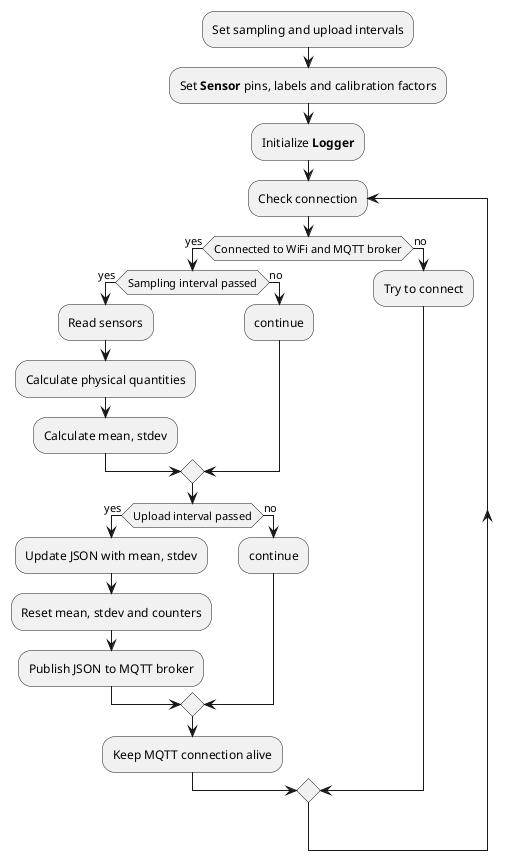 @startuml


:Set sampling and upload intervals;

:Set **Sensor** pins, labels and calibration factors;

:Initialize **Logger**;


repeat :Check connection
if (Connected to WiFi and MQTT broker) then (yes)
    if (Sampling interval passed) then (yes)
        :Read sensors;
        :Calculate physical quantities;
        :Calculate mean, stdev;
    else (no)
        :continue;
    endif

    if (Upload interval passed) then (yes)
        :Update JSON with mean, stdev;
        :Reset mean, stdev and counters;
        :Publish JSON to MQTT broker;
    else (no)
        :continue;
    endif

    :Keep MQTT connection alive;
else (no)
    :Try to connect;
endif

@enduml